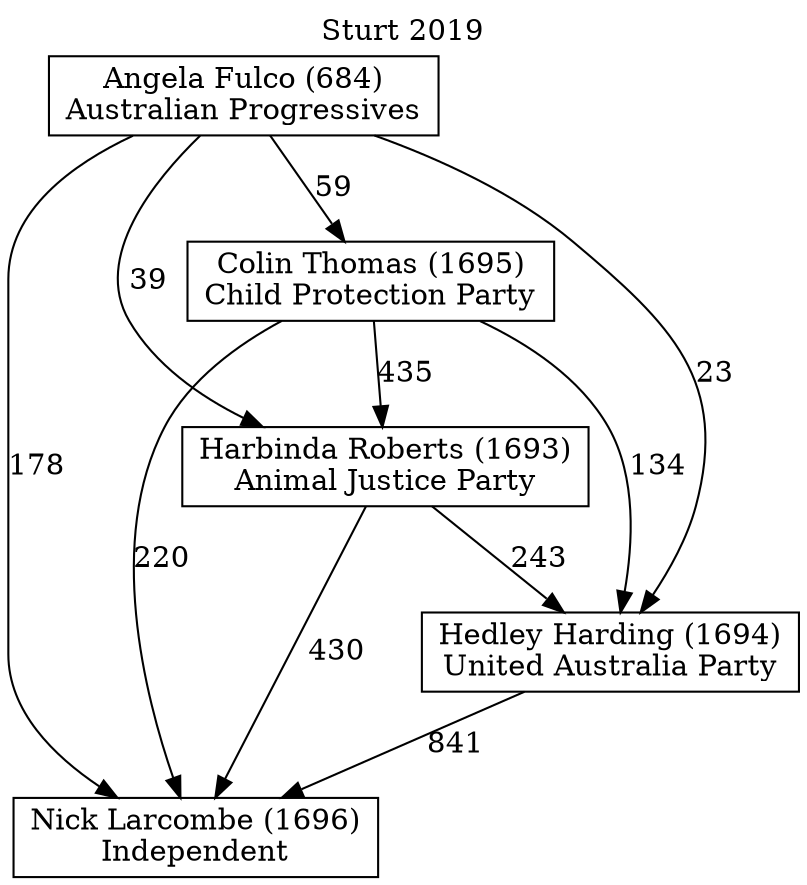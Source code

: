 // House preference flow
digraph "Nick Larcombe (1696)_Sturt_2019" {
	graph [label="Sturt 2019" labelloc=t mclimit=10]
	node [shape=box]
	"Angela Fulco (684)" [label="Angela Fulco (684)
Australian Progressives"]
	"Colin Thomas (1695)" [label="Colin Thomas (1695)
Child Protection Party"]
	"Harbinda Roberts (1693)" [label="Harbinda Roberts (1693)
Animal Justice Party"]
	"Hedley Harding (1694)" [label="Hedley Harding (1694)
United Australia Party"]
	"Nick Larcombe (1696)" [label="Nick Larcombe (1696)
Independent"]
	"Angela Fulco (684)" -> "Colin Thomas (1695)" [label=59]
	"Angela Fulco (684)" -> "Harbinda Roberts (1693)" [label=39]
	"Angela Fulco (684)" -> "Hedley Harding (1694)" [label=23]
	"Angela Fulco (684)" -> "Nick Larcombe (1696)" [label=178]
	"Colin Thomas (1695)" -> "Harbinda Roberts (1693)" [label=435]
	"Colin Thomas (1695)" -> "Hedley Harding (1694)" [label=134]
	"Colin Thomas (1695)" -> "Nick Larcombe (1696)" [label=220]
	"Harbinda Roberts (1693)" -> "Hedley Harding (1694)" [label=243]
	"Harbinda Roberts (1693)" -> "Nick Larcombe (1696)" [label=430]
	"Hedley Harding (1694)" -> "Nick Larcombe (1696)" [label=841]
}
